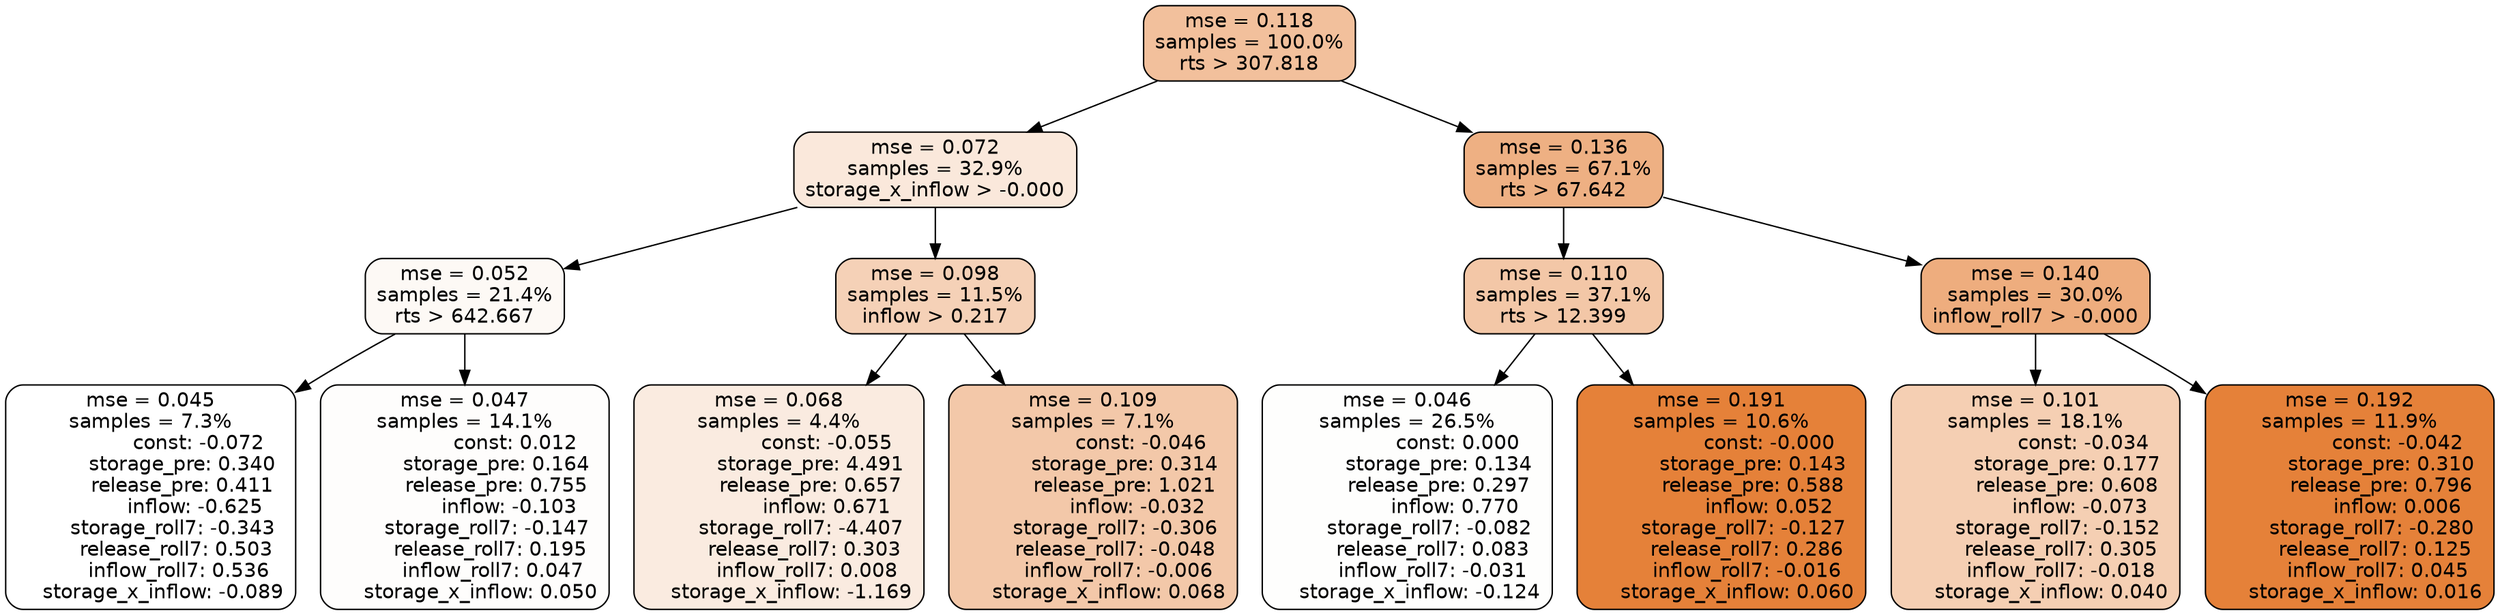digraph tree {
node [shape=rectangle, style="filled, rounded", color="black", fontname=helvetica] ;
edge [fontname=helvetica] ;
	"0" [label="mse = 0.118
samples = 100.0%
rts > 307.818", fillcolor="#f2c09c"]
	"8" [label="mse = 0.072
samples = 32.9%
storage_x_inflow > -0.000", fillcolor="#fae8db"]
	"1" [label="mse = 0.136
samples = 67.1%
rts > 67.642", fillcolor="#eeb083"]
	"9" [label="mse = 0.052
samples = 21.4%
rts > 642.667", fillcolor="#fdf9f5"]
	"12" [label="mse = 0.098
samples = 11.5%
inflow > 0.217", fillcolor="#f5d1b7"]
	"2" [label="mse = 0.110
samples = 37.1%
rts > 12.399", fillcolor="#f3c7a7"]
	"5" [label="mse = 0.140
samples = 30.0%
inflow_roll7 > -0.000", fillcolor="#eead7e"]
	"10" [label="mse = 0.045
samples = 7.3%
               const: -0.072
          storage_pre: 0.340
          release_pre: 0.411
              inflow: -0.625
       storage_roll7: -0.343
        release_roll7: 0.503
         inflow_roll7: 0.536
    storage_x_inflow: -0.089", fillcolor="#ffffff"]
	"11" [label="mse = 0.047
samples = 14.1%
                const: 0.012
          storage_pre: 0.164
          release_pre: 0.755
              inflow: -0.103
       storage_roll7: -0.147
        release_roll7: 0.195
         inflow_roll7: 0.047
     storage_x_inflow: 0.050", fillcolor="#fefdfc"]
	"13" [label="mse = 0.068
samples = 4.4%
               const: -0.055
          storage_pre: 4.491
          release_pre: 0.657
               inflow: 0.671
       storage_roll7: -4.407
        release_roll7: 0.303
         inflow_roll7: 0.008
    storage_x_inflow: -1.169", fillcolor="#faebe0"]
	"14" [label="mse = 0.109
samples = 7.1%
               const: -0.046
          storage_pre: 0.314
          release_pre: 1.021
              inflow: -0.032
       storage_roll7: -0.306
       release_roll7: -0.048
        inflow_roll7: -0.006
     storage_x_inflow: 0.068", fillcolor="#f3c8a9"]
	"3" [label="mse = 0.046
samples = 26.5%
                const: 0.000
          storage_pre: 0.134
          release_pre: 0.297
               inflow: 0.770
       storage_roll7: -0.082
        release_roll7: 0.083
        inflow_roll7: -0.031
    storage_x_inflow: -0.124", fillcolor="#fefefd"]
	"4" [label="mse = 0.191
samples = 10.6%
               const: -0.000
          storage_pre: 0.143
          release_pre: 0.588
               inflow: 0.052
       storage_roll7: -0.127
        release_roll7: 0.286
        inflow_roll7: -0.016
     storage_x_inflow: 0.060", fillcolor="#e58139"]
	"6" [label="mse = 0.101
samples = 18.1%
               const: -0.034
          storage_pre: 0.177
          release_pre: 0.608
              inflow: -0.073
       storage_roll7: -0.152
        release_roll7: 0.305
        inflow_roll7: -0.018
     storage_x_inflow: 0.040", fillcolor="#f5cfb3"]
	"7" [label="mse = 0.192
samples = 11.9%
               const: -0.042
          storage_pre: 0.310
          release_pre: 0.796
               inflow: 0.006
       storage_roll7: -0.280
        release_roll7: 0.125
         inflow_roll7: 0.045
     storage_x_inflow: 0.016", fillcolor="#e58139"]

	"0" -> "1"
	"0" -> "8"
	"8" -> "9"
	"8" -> "12"
	"1" -> "2"
	"1" -> "5"
	"9" -> "10"
	"9" -> "11"
	"12" -> "13"
	"12" -> "14"
	"2" -> "3"
	"2" -> "4"
	"5" -> "6"
	"5" -> "7"
}